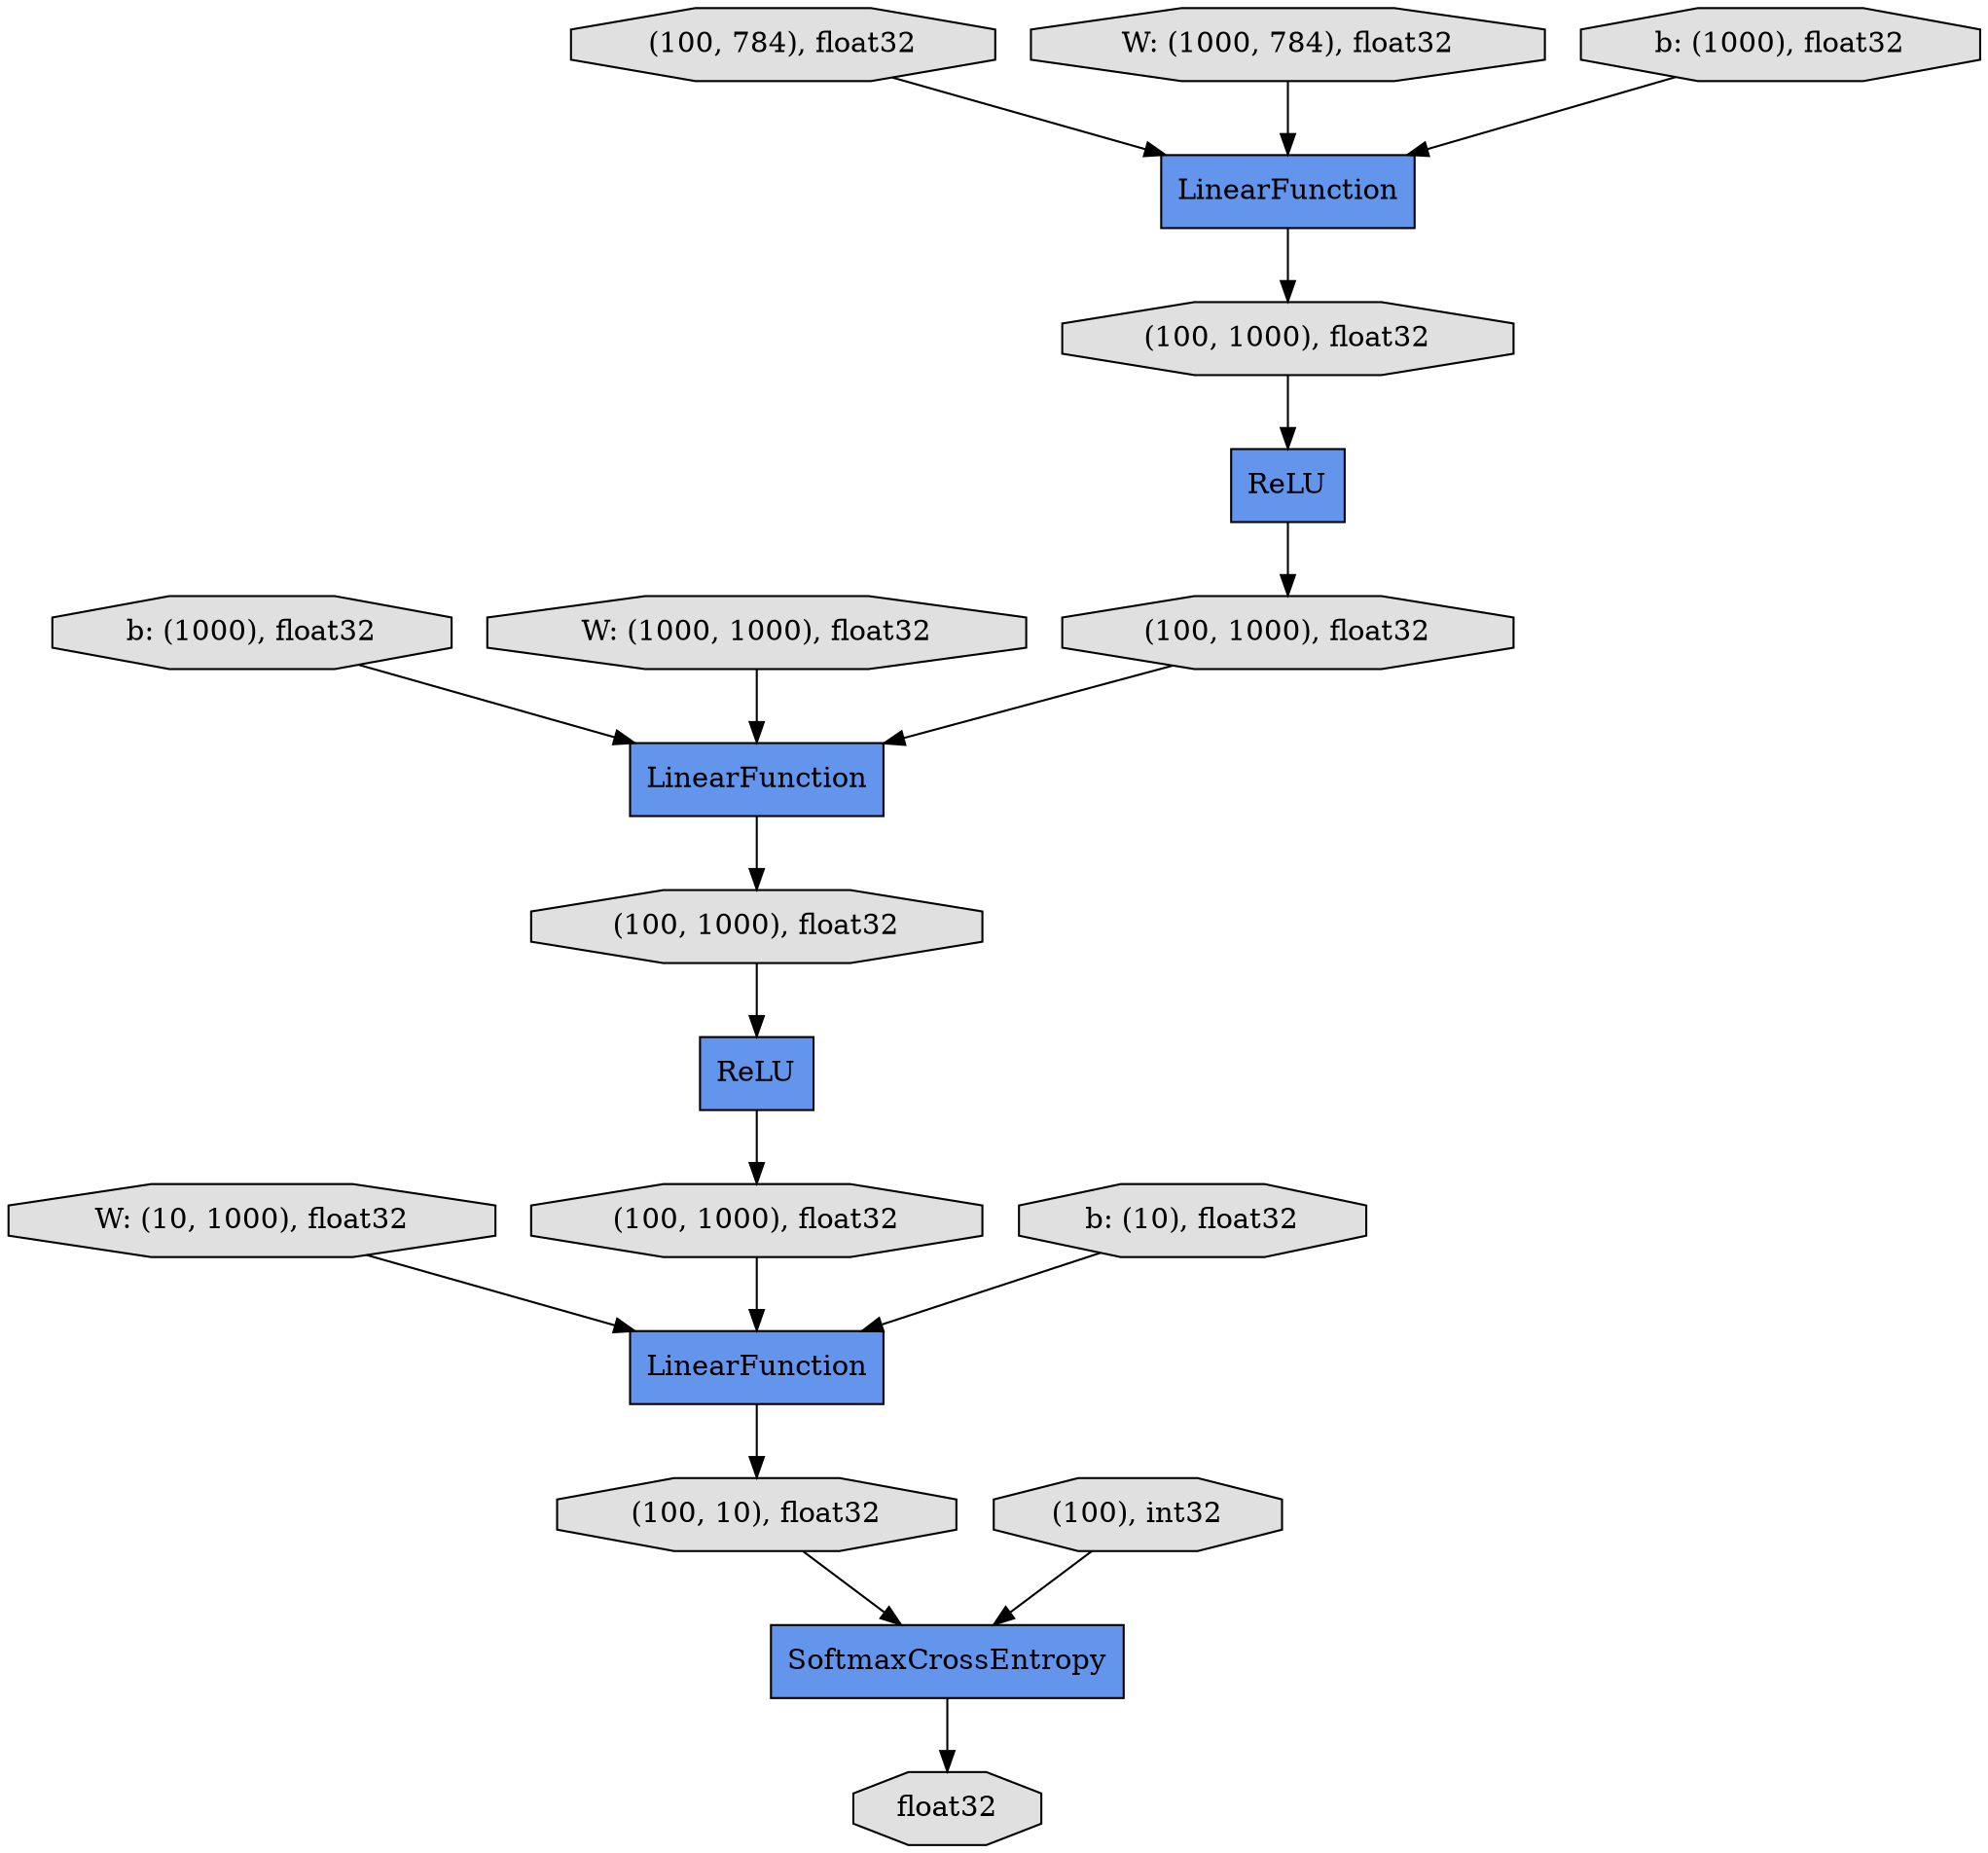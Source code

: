 digraph graphname{rankdir=TB;139892072667280 [shape="octagon",style="filled",fillcolor="#E0E0E0",label="W: (10, 1000), float32"];139892072562192 [shape="octagon",style="filled",fillcolor="#E0E0E0",label="(100, 1000), float32"];139892072667088 [shape="octagon",style="filled",fillcolor="#E0E0E0",label="b: (1000), float32"];139892072666832 [shape="octagon",style="filled",fillcolor="#E0E0E0",label="W: (1000, 1000), float32"];139892072665616 [shape="record",style="filled",fillcolor="#6495ED",label="ReLU"];139892069775504 [shape="octagon",style="filled",fillcolor="#E0E0E0",label="float32"];139892072665680 [shape="octagon",style="filled",fillcolor="#E0E0E0",label="(100, 784), float32"];139892072562384 [shape="octagon",style="filled",fillcolor="#E0E0E0",label="(100, 1000), float32"];139892072666384 [shape="octagon",style="filled",fillcolor="#E0E0E0",label="W: (1000, 784), float32"];139892072665296 [shape="octagon",style="filled",fillcolor="#E0E0E0",label="(100, 1000), float32"];139892072665872 [shape="record",style="filled",fillcolor="#6495ED",label="ReLU"];139892072667536 [shape="octagon",style="filled",fillcolor="#E0E0E0",label="b: (10), float32"];139892072562000 [shape="octagon",style="filled",fillcolor="#E0E0E0",label="(100, 10), float32"];139892072665232 [shape="record",style="filled",fillcolor="#6495ED",label="SoftmaxCrossEntropy"];139892072562064 [shape="octagon",style="filled",fillcolor="#E0E0E0",label="(100), int32"];139892072666640 [shape="octagon",style="filled",fillcolor="#E0E0E0",label="b: (1000), float32"];139892072665808 [shape="record",style="filled",fillcolor="#6495ED",label="LinearFunction"];139892072665488 [shape="octagon",style="filled",fillcolor="#E0E0E0",label="(100, 1000), float32"];139892072562640 [shape="record",style="filled",fillcolor="#6495ED",label="LinearFunction"];139892072665424 [shape="record",style="filled",fillcolor="#6495ED",label="LinearFunction"];139892072667536 -> 139892072562640;139892072666832 -> 139892072665424;139892072665872 -> 139892072562192;139892072667280 -> 139892072562640;139892072666384 -> 139892072665808;139892072665616 -> 139892072665296;139892072666640 -> 139892072665808;139892072562640 -> 139892072562000;139892072562384 -> 139892072665872;139892072665232 -> 139892069775504;139892072562000 -> 139892072665232;139892072667088 -> 139892072665424;139892072665808 -> 139892072665488;139892072665296 -> 139892072665424;139892072562192 -> 139892072562640;139892072665680 -> 139892072665808;139892072665424 -> 139892072562384;139892072562064 -> 139892072665232;139892072665488 -> 139892072665616;}
